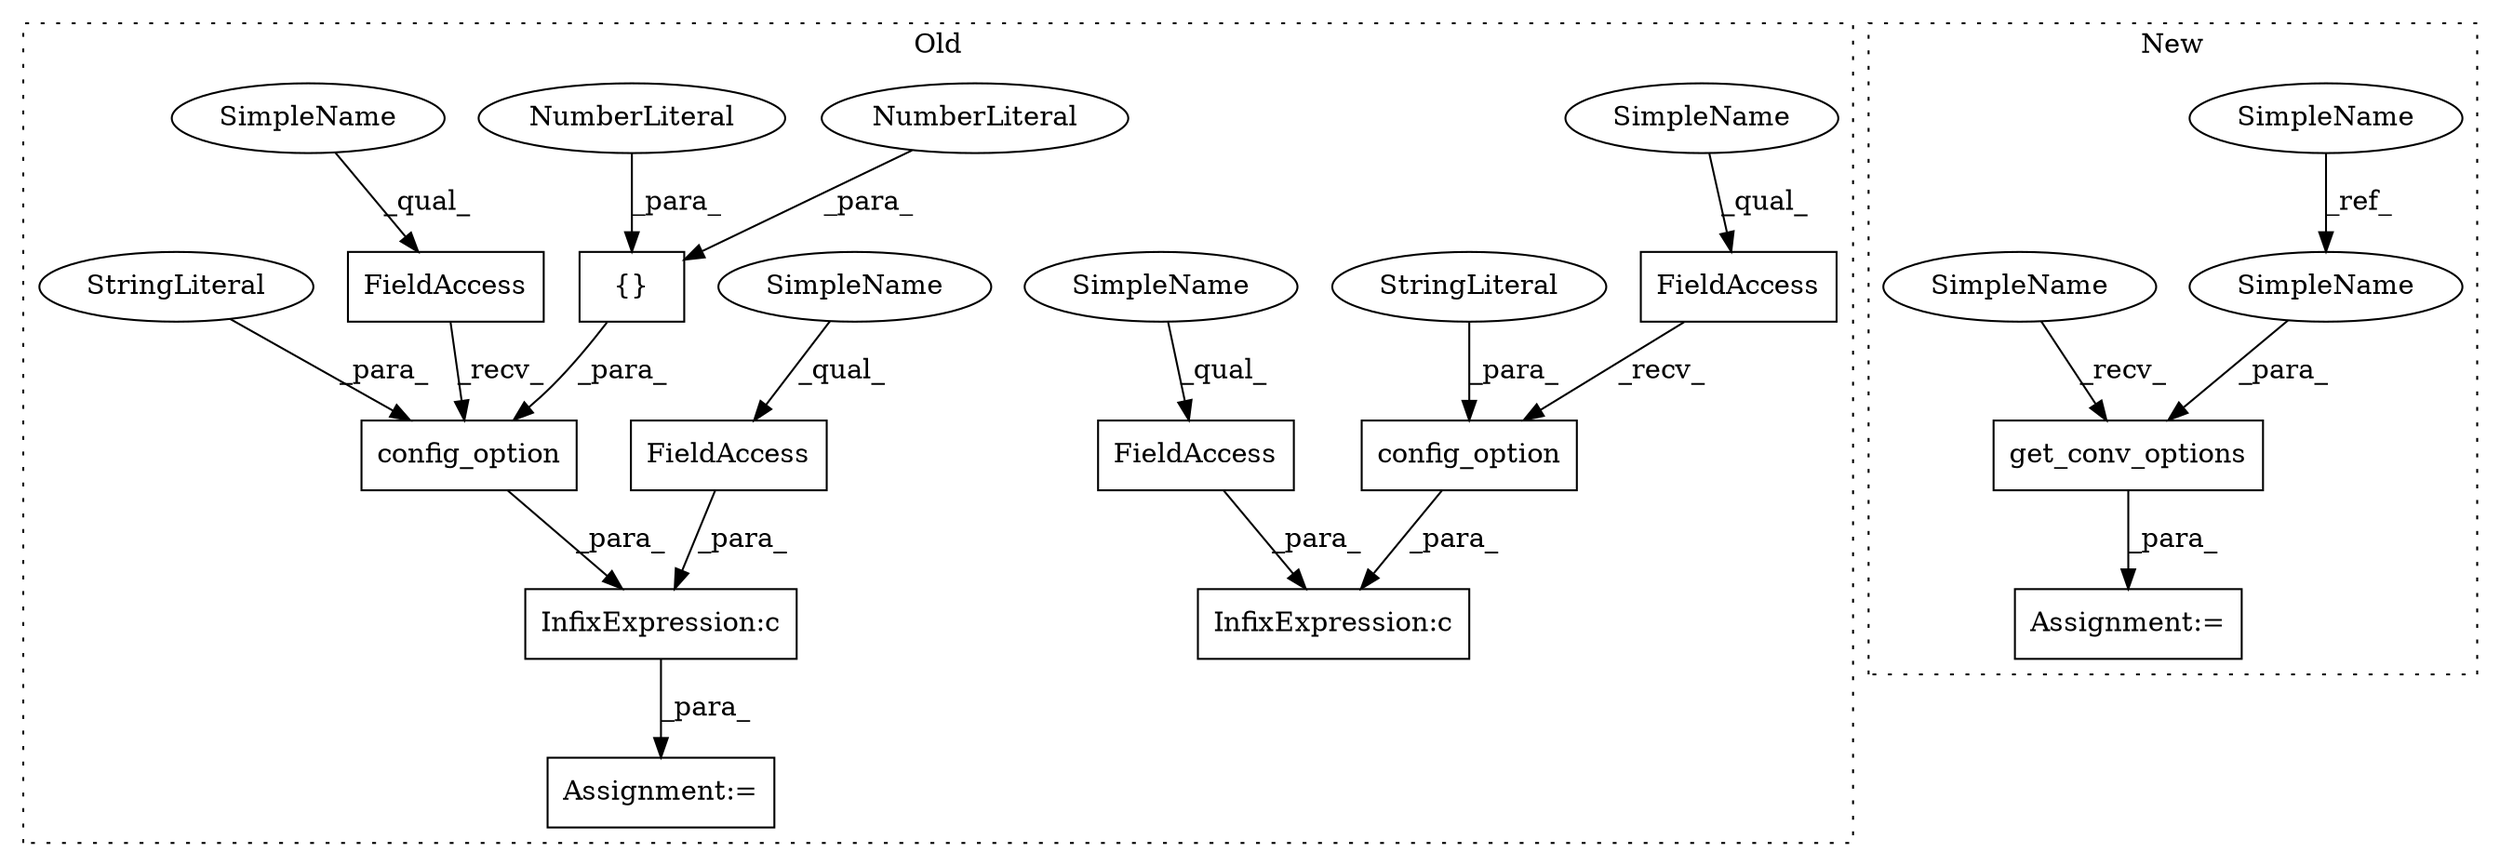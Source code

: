 digraph G {
subgraph cluster0 {
1 [label="{}" a="4" s="29055,29059" l="1,1" shape="box"];
3 [label="NumberLiteral" a="34" s="29058" l="1" shape="ellipse"];
4 [label="NumberLiteral" a="34" s="29056" l="1" shape="ellipse"];
5 [label="InfixExpression:c" a="27" s="29010" l="4" shape="box"];
6 [label="FieldAccess" a="22" s="28996" l="14" shape="box"];
8 [label="FieldAccess" a="22" s="28918" l="14" shape="box"];
9 [label="InfixExpression:c" a="27" s="28932" l="4" shape="box"];
11 [label="config_option" a="32" s="28945,28982" l="14,1" shape="box"];
12 [label="FieldAccess" a="22" s="28936" l="8" shape="box"];
13 [label="FieldAccess" a="22" s="29014" l="8" shape="box"];
14 [label="StringLiteral" a="45" s="28959" l="8" shape="ellipse"];
15 [label="Assignment:=" a="7" s="28994" l="1" shape="box"];
16 [label="config_option" a="32" s="29023,29060" l="14,1" shape="box"];
17 [label="StringLiteral" a="45" s="29037" l="8" shape="ellipse"];
19 [label="SimpleName" a="42" s="28936" l="4" shape="ellipse"];
20 [label="SimpleName" a="42" s="29014" l="4" shape="ellipse"];
21 [label="SimpleName" a="42" s="28918" l="7" shape="ellipse"];
22 [label="SimpleName" a="42" s="28996" l="7" shape="ellipse"];
label = "Old";
style="dotted";
}
subgraph cluster1 {
2 [label="get_conv_options" a="32" s="28880,28911" l="17,1" shape="box"];
7 [label="SimpleName" a="42" s="28491" l="7" shape="ellipse"];
10 [label="Assignment:=" a="7" s="28873" l="2" shape="box"];
18 [label="SimpleName" a="42" s="28904" l="7" shape="ellipse"];
23 [label="SimpleName" a="42" s="28875" l="4" shape="ellipse"];
label = "New";
style="dotted";
}
1 -> 16 [label="_para_"];
2 -> 10 [label="_para_"];
3 -> 1 [label="_para_"];
4 -> 1 [label="_para_"];
5 -> 15 [label="_para_"];
6 -> 5 [label="_para_"];
7 -> 18 [label="_ref_"];
8 -> 9 [label="_para_"];
11 -> 9 [label="_para_"];
12 -> 11 [label="_recv_"];
13 -> 16 [label="_recv_"];
14 -> 11 [label="_para_"];
16 -> 5 [label="_para_"];
17 -> 16 [label="_para_"];
18 -> 2 [label="_para_"];
19 -> 12 [label="_qual_"];
20 -> 13 [label="_qual_"];
21 -> 8 [label="_qual_"];
22 -> 6 [label="_qual_"];
23 -> 2 [label="_recv_"];
}